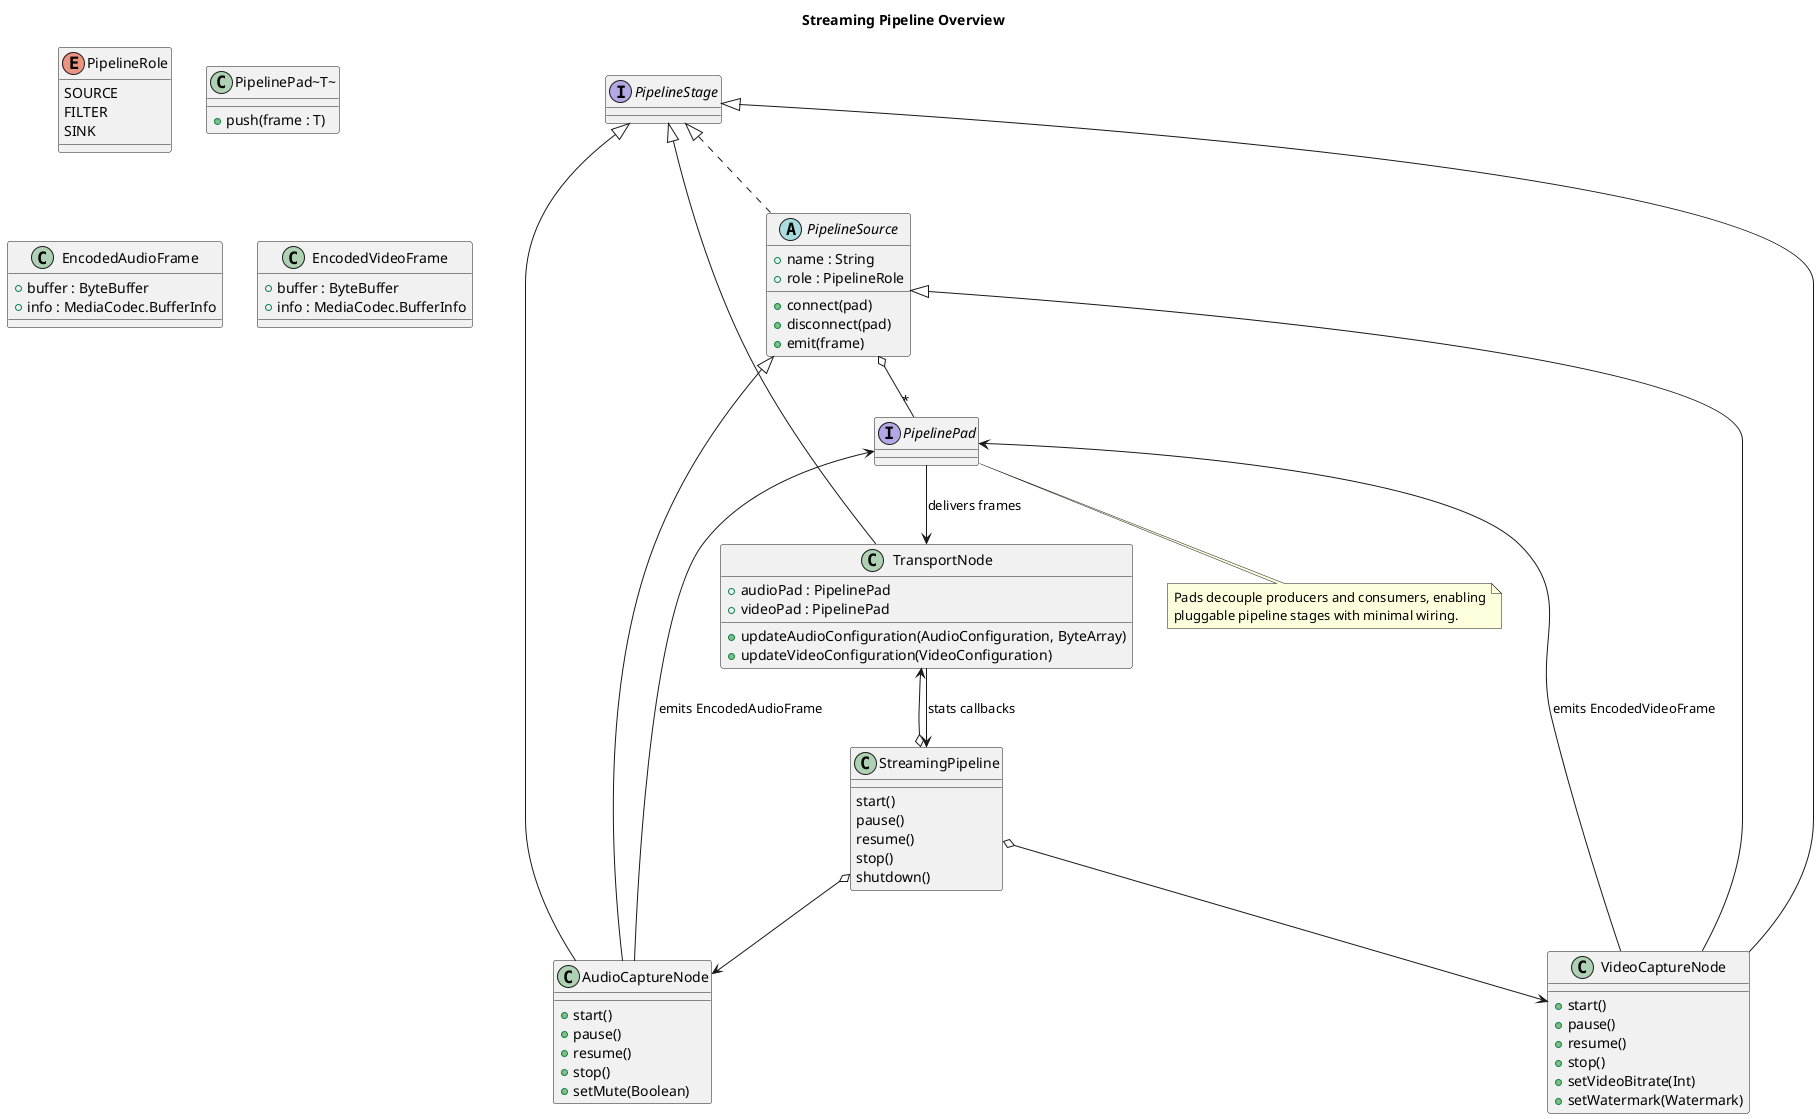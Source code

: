 @startuml
title Streaming Pipeline Overview

interface PipelineStage
interface PipelinePad

enum PipelineRole {
  SOURCE
  FILTER
  SINK
}

class StreamingPipeline {
  start()
  pause()
  resume()
  stop()
  shutdown()
}

abstract class PipelineSource {
  +name : String
  +role : PipelineRole
  +connect(pad)
  +disconnect(pad)
  +emit(frame)
}

class PipelinePad~T~ {
  +push(frame : T)
}

class EncodedAudioFrame {
  +buffer : ByteBuffer
  +info : MediaCodec.BufferInfo
}

class EncodedVideoFrame {
  +buffer : ByteBuffer
  +info : MediaCodec.BufferInfo
}

class AudioCaptureNode {
  +start()
  +pause()
  +resume()
  +stop()
  +setMute(Boolean)
}

class VideoCaptureNode {
  +start()
  +pause()
  +resume()
  +stop()
  +setVideoBitrate(Int)
  +setWatermark(Watermark)
}

class TransportNode {
  +audioPad : PipelinePad
  +videoPad : PipelinePad
  +updateAudioConfiguration(AudioConfiguration, ByteArray)
  +updateVideoConfiguration(VideoConfiguration)
}

PipelineStage <|.. PipelineSource
PipelineSource o-- "*" PipelinePad
PipelineStage <|-- AudioCaptureNode
PipelineStage <|-- VideoCaptureNode
PipelineStage <|-- TransportNode
PipelineSource <|-- AudioCaptureNode
PipelineSource <|-- VideoCaptureNode

StreamingPipeline o--> AudioCaptureNode
StreamingPipeline o--> VideoCaptureNode
StreamingPipeline o--> TransportNode

AudioCaptureNode --> PipelinePad : emits EncodedAudioFrame
VideoCaptureNode --> PipelinePad : emits EncodedVideoFrame
PipelinePad --> TransportNode : delivers frames

TransportNode --> StreamingPipeline : stats callbacks

note bottom of PipelinePad
Pads decouple producers and consumers, enabling
pluggable pipeline stages with minimal wiring.
end note

@enduml
